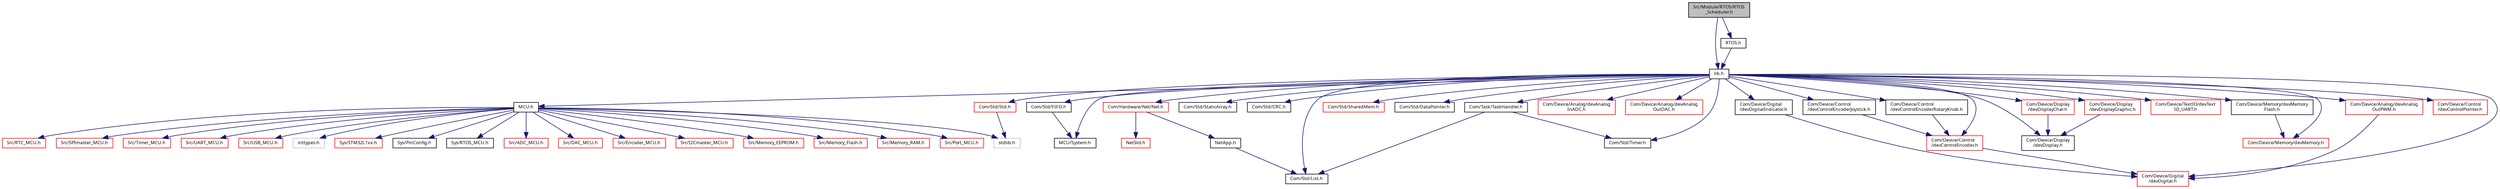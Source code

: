 digraph "Src/Module/RTOS/RTOS_Scheduler.h"
{
  edge [fontname="Sans",fontsize="8",labelfontname="Sans",labelfontsize="8"];
  node [fontname="Sans",fontsize="8",shape=record];
  Node1 [label="Src/Module/RTOS/RTOS\l_Scheduler.h",height=0.2,width=0.4,color="black", fillcolor="grey75", style="filled", fontcolor="black"];
  Node1 -> Node2 [color="midnightblue",fontsize="8",style="solid",fontname="Sans"];
  Node2 [label="lib.h",height=0.2,width=0.4,color="black", fillcolor="white", style="filled",URL="$lib_8h.html",tooltip="Library main include file. "];
  Node2 -> Node3 [color="midnightblue",fontsize="8",style="solid",fontname="Sans"];
  Node3 [label="MCU/System.h",height=0.2,width=0.4,color="black", fillcolor="white", style="filled",URL="$_system_8h.html"];
  Node2 -> Node4 [color="midnightblue",fontsize="8",style="solid",fontname="Sans"];
  Node4 [label="MCU.h",height=0.2,width=0.4,color="black", fillcolor="white", style="filled",URL="$_m_c_u_8h_source.html"];
  Node4 -> Node5 [color="midnightblue",fontsize="8",style="solid",fontname="Sans"];
  Node5 [label="inttypes.h",height=0.2,width=0.4,color="grey75", fillcolor="white", style="filled"];
  Node4 -> Node6 [color="midnightblue",fontsize="8",style="solid",fontname="Sans"];
  Node6 [label="stdlib.h",height=0.2,width=0.4,color="grey75", fillcolor="white", style="filled"];
  Node4 -> Node7 [color="midnightblue",fontsize="8",style="solid",fontname="Sans"];
  Node7 [label="Sys/STM32L1xx.h",height=0.2,width=0.4,color="red", fillcolor="white", style="filled",URL="$_s_t_m32_l1xx_8h.html",tooltip="CMSIS Cortex-M3 Device Peripheral Access Layer Header File. This file contains all the peripheral reg..."];
  Node4 -> Node8 [color="midnightblue",fontsize="8",style="solid",fontname="Sans"];
  Node8 [label="Sys/PinConfig.h",height=0.2,width=0.4,color="black", fillcolor="white", style="filled",URL="$_pin_config_8h.html"];
  Node4 -> Node9 [color="midnightblue",fontsize="8",style="solid",fontname="Sans"];
  Node9 [label="Sys/RTOS_MCU.h",height=0.2,width=0.4,color="black", fillcolor="white", style="filled",URL="$_r_t_o_s___m_c_u_8h.html"];
  Node4 -> Node10 [color="midnightblue",fontsize="8",style="solid",fontname="Sans"];
  Node10 [label="Src/ADC_MCU.h",height=0.2,width=0.4,color="red", fillcolor="white", style="filled",URL="$_a_d_c___m_c_u_8h.html"];
  Node4 -> Node11 [color="midnightblue",fontsize="8",style="solid",fontname="Sans"];
  Node11 [label="Src/DAC_MCU.h",height=0.2,width=0.4,color="red", fillcolor="white", style="filled",URL="$_d_a_c___m_c_u_8h.html"];
  Node4 -> Node12 [color="midnightblue",fontsize="8",style="solid",fontname="Sans"];
  Node12 [label="Src/Encoder_MCU.h",height=0.2,width=0.4,color="red", fillcolor="white", style="filled",URL="$_encoder___m_c_u_8h.html"];
  Node4 -> Node13 [color="midnightblue",fontsize="8",style="solid",fontname="Sans"];
  Node13 [label="Src/I2Cmaster_MCU.h",height=0.2,width=0.4,color="red", fillcolor="white", style="filled",URL="$_i2_cmaster___m_c_u_8h.html"];
  Node4 -> Node14 [color="midnightblue",fontsize="8",style="solid",fontname="Sans"];
  Node14 [label="Src/Memory_EEPROM.h",height=0.2,width=0.4,color="red", fillcolor="white", style="filled",URL="$_memory___e_e_p_r_o_m_8h.html"];
  Node4 -> Node15 [color="midnightblue",fontsize="8",style="solid",fontname="Sans"];
  Node15 [label="Src/Memory_Flash.h",height=0.2,width=0.4,color="red", fillcolor="white", style="filled",URL="$_memory___flash_8h.html"];
  Node4 -> Node16 [color="midnightblue",fontsize="8",style="solid",fontname="Sans"];
  Node16 [label="Src/Memory_RAM.h",height=0.2,width=0.4,color="red", fillcolor="white", style="filled",URL="$_memory___r_a_m_8h.html"];
  Node4 -> Node17 [color="midnightblue",fontsize="8",style="solid",fontname="Sans"];
  Node17 [label="Src/Port_MCU.h",height=0.2,width=0.4,color="red", fillcolor="white", style="filled",URL="$_port___m_c_u_8h.html"];
  Node4 -> Node18 [color="midnightblue",fontsize="8",style="solid",fontname="Sans"];
  Node18 [label="Src/RTC_MCU.h",height=0.2,width=0.4,color="red", fillcolor="white", style="filled",URL="$_r_t_c___m_c_u_8h.html"];
  Node4 -> Node19 [color="midnightblue",fontsize="8",style="solid",fontname="Sans"];
  Node19 [label="Src/SPImaster_MCU.h",height=0.2,width=0.4,color="red", fillcolor="white", style="filled",URL="$_s_p_imaster___m_c_u_8h.html"];
  Node4 -> Node20 [color="midnightblue",fontsize="8",style="solid",fontname="Sans"];
  Node20 [label="Src/Timer_MCU.h",height=0.2,width=0.4,color="red", fillcolor="white", style="filled",URL="$_timer___m_c_u_8h.html"];
  Node4 -> Node21 [color="midnightblue",fontsize="8",style="solid",fontname="Sans"];
  Node21 [label="Src/UART_MCU.h",height=0.2,width=0.4,color="red", fillcolor="white", style="filled",URL="$_u_a_r_t___m_c_u_8h.html"];
  Node4 -> Node22 [color="midnightblue",fontsize="8",style="solid",fontname="Sans"];
  Node22 [label="Src/USB_MCU.h",height=0.2,width=0.4,color="red", fillcolor="white", style="filled",URL="$_u_s_b___m_c_u_8h.html"];
  Node2 -> Node23 [color="midnightblue",fontsize="8",style="solid",fontname="Sans"];
  Node23 [label="Com/Hardware/Net/Net.h",height=0.2,width=0.4,color="red", fillcolor="white", style="filled",URL="$_net_8h.html"];
  Node23 -> Node24 [color="midnightblue",fontsize="8",style="solid",fontname="Sans"];
  Node24 [label="NetStd.h",height=0.2,width=0.4,color="red", fillcolor="white", style="filled",URL="$_net_std_8h.html",tooltip="Standard include file. "];
  Node23 -> Node25 [color="midnightblue",fontsize="8",style="solid",fontname="Sans"];
  Node25 [label="NetApp.h",height=0.2,width=0.4,color="black", fillcolor="white", style="filled",URL="$_net_app_8h_source.html"];
  Node25 -> Node26 [color="midnightblue",fontsize="8",style="solid",fontname="Sans"];
  Node26 [label="Com/Std/List.h",height=0.2,width=0.4,color="black", fillcolor="white", style="filled",URL="$_list_8h.html"];
  Node2 -> Node27 [color="midnightblue",fontsize="8",style="solid",fontname="Sans"];
  Node27 [label="Com/Std/Std.h",height=0.2,width=0.4,color="red", fillcolor="white", style="filled",URL="$_std_8h.html",tooltip="Standard include file. "];
  Node27 -> Node6 [color="midnightblue",fontsize="8",style="solid",fontname="Sans"];
  Node2 -> Node28 [color="midnightblue",fontsize="8",style="solid",fontname="Sans"];
  Node28 [label="Com/Std/StaticArray.h",height=0.2,width=0.4,color="black", fillcolor="white", style="filled",URL="$_static_array_8h.html"];
  Node2 -> Node29 [color="midnightblue",fontsize="8",style="solid",fontname="Sans"];
  Node29 [label="Com/Std/CRC.h",height=0.2,width=0.4,color="black", fillcolor="white", style="filled",URL="$_c_r_c_8h.html"];
  Node2 -> Node26 [color="midnightblue",fontsize="8",style="solid",fontname="Sans"];
  Node2 -> Node30 [color="midnightblue",fontsize="8",style="solid",fontname="Sans"];
  Node30 [label="Com/Std/FIFO.h",height=0.2,width=0.4,color="black", fillcolor="white", style="filled",URL="$_fifo_8h.html"];
  Node30 -> Node3 [color="midnightblue",fontsize="8",style="solid",fontname="Sans"];
  Node2 -> Node31 [color="midnightblue",fontsize="8",style="solid",fontname="Sans"];
  Node31 [label="Com/Std/SharedMem.h",height=0.2,width=0.4,color="red", fillcolor="white", style="filled",URL="$_shared_mem_8h.html"];
  Node2 -> Node32 [color="midnightblue",fontsize="8",style="solid",fontname="Sans"];
  Node32 [label="Com/Std/DataPointer.h",height=0.2,width=0.4,color="black", fillcolor="white", style="filled",URL="$_data_pointer_8h.html"];
  Node2 -> Node33 [color="midnightblue",fontsize="8",style="solid",fontname="Sans"];
  Node33 [label="Com/Std/Timer.h",height=0.2,width=0.4,color="black", fillcolor="white", style="filled",URL="$_std_2_timer_8h.html"];
  Node2 -> Node34 [color="midnightblue",fontsize="8",style="solid",fontname="Sans"];
  Node34 [label="Com/Device/Analog/devAnalog\lInADC.h",height=0.2,width=0.4,color="red", fillcolor="white", style="filled",URL="$dev_analog_in_a_d_c_8h.html"];
  Node2 -> Node35 [color="midnightblue",fontsize="8",style="solid",fontname="Sans"];
  Node35 [label="Com/Device/Analog/devAnalog\lOutDAC.h",height=0.2,width=0.4,color="red", fillcolor="white", style="filled",URL="$dev_analog_out_d_a_c_8h.html"];
  Node2 -> Node36 [color="midnightblue",fontsize="8",style="solid",fontname="Sans"];
  Node36 [label="Com/Device/Analog/devAnalog\lOutPWM.h",height=0.2,width=0.4,color="red", fillcolor="white", style="filled",URL="$dev_analog_out_p_w_m_8h.html"];
  Node36 -> Node37 [color="midnightblue",fontsize="8",style="solid",fontname="Sans"];
  Node37 [label="Com/Device/Digital\l/devDigital.h",height=0.2,width=0.4,color="red", fillcolor="white", style="filled",URL="$dev_digital_8h.html"];
  Node2 -> Node37 [color="midnightblue",fontsize="8",style="solid",fontname="Sans"];
  Node2 -> Node38 [color="midnightblue",fontsize="8",style="solid",fontname="Sans"];
  Node38 [label="Com/Device/Digital\l/devDigitalIndicator.h",height=0.2,width=0.4,color="black", fillcolor="white", style="filled",URL="$dev_digital_indicator_8h.html"];
  Node38 -> Node37 [color="midnightblue",fontsize="8",style="solid",fontname="Sans"];
  Node2 -> Node39 [color="midnightblue",fontsize="8",style="solid",fontname="Sans"];
  Node39 [label="Com/Device/Display\l/devDisplay.h",height=0.2,width=0.4,color="black", fillcolor="white", style="filled",URL="$dev_display_8h.html"];
  Node2 -> Node40 [color="midnightblue",fontsize="8",style="solid",fontname="Sans"];
  Node40 [label="Com/Device/Display\l/devDisplayChar.h",height=0.2,width=0.4,color="red", fillcolor="white", style="filled",URL="$dev_display_char_8h.html"];
  Node40 -> Node39 [color="midnightblue",fontsize="8",style="solid",fontname="Sans"];
  Node2 -> Node41 [color="midnightblue",fontsize="8",style="solid",fontname="Sans"];
  Node41 [label="Com/Device/Display\l/devDisplayGraphic.h",height=0.2,width=0.4,color="red", fillcolor="white", style="filled",URL="$dev_display_graphic_8h.html"];
  Node41 -> Node39 [color="midnightblue",fontsize="8",style="solid",fontname="Sans"];
  Node2 -> Node42 [color="midnightblue",fontsize="8",style="solid",fontname="Sans"];
  Node42 [label="Com/Device/Memory/devMemory.h",height=0.2,width=0.4,color="red", fillcolor="white", style="filled",URL="$dev_memory_8h.html"];
  Node2 -> Node43 [color="midnightblue",fontsize="8",style="solid",fontname="Sans"];
  Node43 [label="Com/Device/Memory/devMemory\lFlash.h",height=0.2,width=0.4,color="black", fillcolor="white", style="filled",URL="$dev_memory_flash_8h.html"];
  Node43 -> Node42 [color="midnightblue",fontsize="8",style="solid",fontname="Sans"];
  Node2 -> Node44 [color="midnightblue",fontsize="8",style="solid",fontname="Sans"];
  Node44 [label="Com/Device/TextIO/devText\lIO_UART.h",height=0.2,width=0.4,color="red", fillcolor="white", style="filled",URL="$dev_text_i_o___u_a_r_t_8h.html"];
  Node2 -> Node45 [color="midnightblue",fontsize="8",style="solid",fontname="Sans"];
  Node45 [label="Com/Device/Control\l/devControlEncoder.h",height=0.2,width=0.4,color="red", fillcolor="white", style="filled",URL="$dev_control_encoder_8h.html"];
  Node45 -> Node37 [color="midnightblue",fontsize="8",style="solid",fontname="Sans"];
  Node2 -> Node46 [color="midnightblue",fontsize="8",style="solid",fontname="Sans"];
  Node46 [label="Com/Device/Control\l/devControlEncoderJoystick.h",height=0.2,width=0.4,color="black", fillcolor="white", style="filled",URL="$dev_control_encoder_joystick_8h.html"];
  Node46 -> Node45 [color="midnightblue",fontsize="8",style="solid",fontname="Sans"];
  Node2 -> Node47 [color="midnightblue",fontsize="8",style="solid",fontname="Sans"];
  Node47 [label="Com/Device/Control\l/devControlEncoderRotaryKnob.h",height=0.2,width=0.4,color="black", fillcolor="white", style="filled",URL="$dev_control_encoder_rotaryknob_8h.html"];
  Node47 -> Node45 [color="midnightblue",fontsize="8",style="solid",fontname="Sans"];
  Node2 -> Node48 [color="midnightblue",fontsize="8",style="solid",fontname="Sans"];
  Node48 [label="Com/Device/Control\l/devControlPointer.h",height=0.2,width=0.4,color="red", fillcolor="white", style="filled",URL="$dev_control_pointer_8h.html"];
  Node2 -> Node49 [color="midnightblue",fontsize="8",style="solid",fontname="Sans"];
  Node49 [label="Com/Task/TaskHandler.h",height=0.2,width=0.4,color="black", fillcolor="white", style="filled",URL="$_task_handler_8h.html"];
  Node49 -> Node26 [color="midnightblue",fontsize="8",style="solid",fontname="Sans"];
  Node49 -> Node33 [color="midnightblue",fontsize="8",style="solid",fontname="Sans"];
  Node1 -> Node50 [color="midnightblue",fontsize="8",style="solid",fontname="Sans"];
  Node50 [label="RTOS.h",height=0.2,width=0.4,color="black", fillcolor="white", style="filled",URL="$_r_t_o_s_2_r_t_o_s_8h.html"];
  Node50 -> Node2 [color="midnightblue",fontsize="8",style="solid",fontname="Sans"];
}
